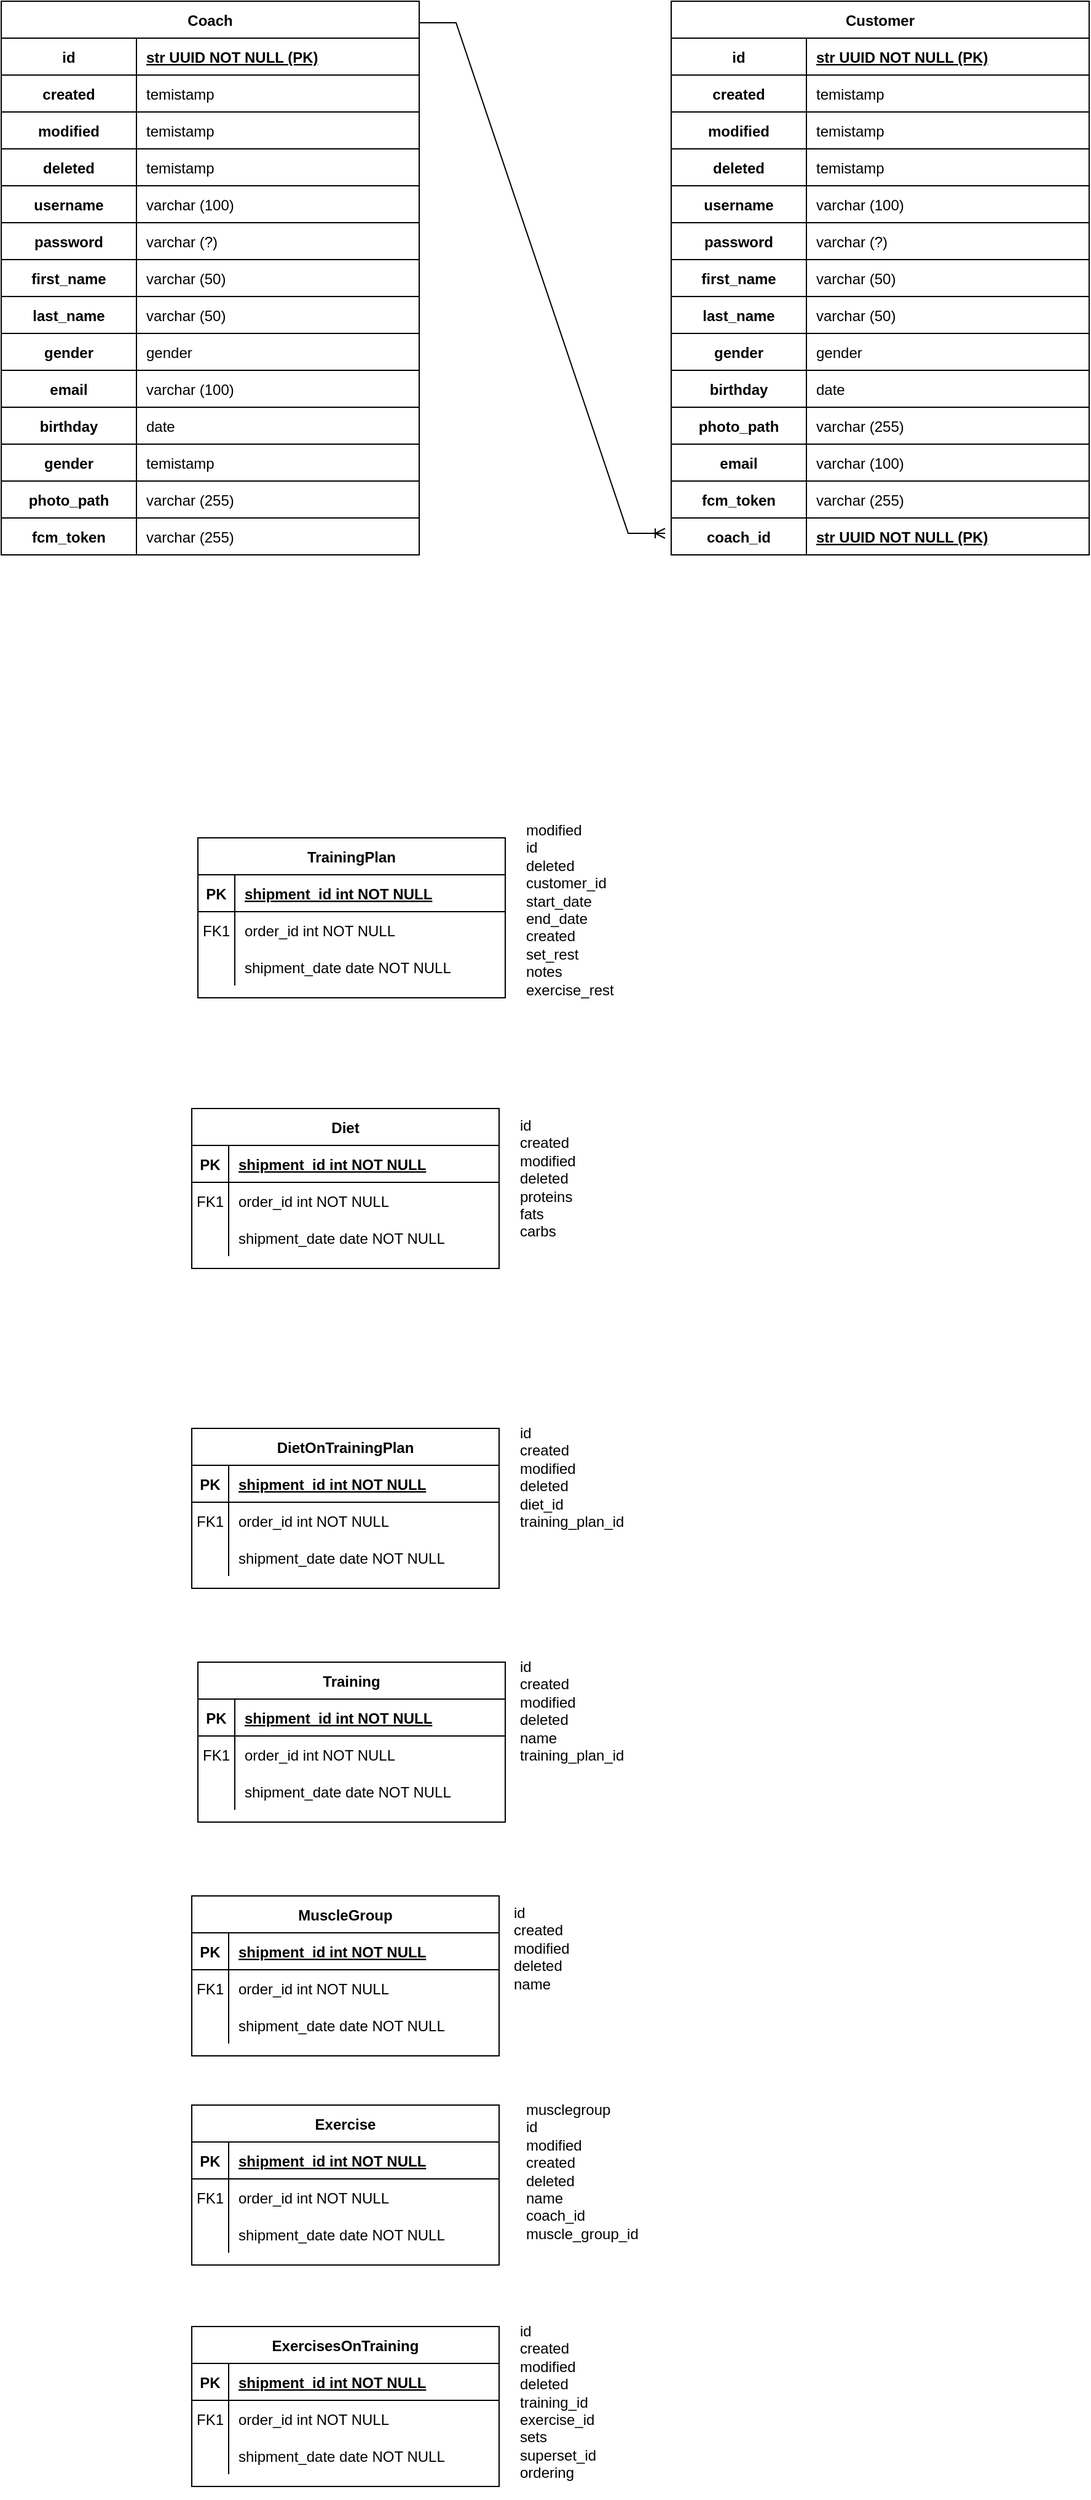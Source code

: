 <mxfile version="22.1.11" type="github">
  <diagram id="R2lEEEUBdFMjLlhIrx00" name="Page-1">
    <mxGraphModel dx="1294" dy="757" grid="1" gridSize="10" guides="1" tooltips="1" connect="1" arrows="1" fold="1" page="1" pageScale="1" pageWidth="850" pageHeight="1100" math="0" shadow="0" extFonts="Permanent Marker^https://fonts.googleapis.com/css?family=Permanent+Marker">
      <root>
        <mxCell id="0" />
        <mxCell id="1" parent="0" />
        <mxCell id="x-yC7-S5sq0ldX0p3fpj-28" value="Coach" style="shape=table;startSize=30;container=1;collapsible=1;childLayout=tableLayout;fixedRows=1;rowLines=0;fontStyle=1;align=center;resizeLast=1;" vertex="1" parent="1">
          <mxGeometry x="75" y="480" width="340" height="450" as="geometry">
            <mxRectangle x="75" y="480" width="80" height="30" as="alternateBounds" />
          </mxGeometry>
        </mxCell>
        <mxCell id="x-yC7-S5sq0ldX0p3fpj-129" value="" style="shape=partialRectangle;collapsible=0;dropTarget=0;pointerEvents=0;fillColor=none;points=[[0,0.5],[1,0.5]];portConstraint=eastwest;top=0;left=0;right=0;bottom=1;" vertex="1" parent="x-yC7-S5sq0ldX0p3fpj-28">
          <mxGeometry y="30" width="340" height="30" as="geometry" />
        </mxCell>
        <mxCell id="x-yC7-S5sq0ldX0p3fpj-130" value="id" style="shape=partialRectangle;overflow=hidden;connectable=0;fillColor=none;top=0;left=0;bottom=0;right=0;fontStyle=1;" vertex="1" parent="x-yC7-S5sq0ldX0p3fpj-129">
          <mxGeometry width="110" height="30" as="geometry">
            <mxRectangle width="110" height="30" as="alternateBounds" />
          </mxGeometry>
        </mxCell>
        <mxCell id="x-yC7-S5sq0ldX0p3fpj-131" value="str UUID NOT NULL (PK)" style="shape=partialRectangle;overflow=hidden;connectable=0;fillColor=none;top=0;left=0;bottom=0;right=0;align=left;spacingLeft=6;fontStyle=5;" vertex="1" parent="x-yC7-S5sq0ldX0p3fpj-129">
          <mxGeometry x="110" width="230" height="30" as="geometry">
            <mxRectangle width="230" height="30" as="alternateBounds" />
          </mxGeometry>
        </mxCell>
        <mxCell id="x-yC7-S5sq0ldX0p3fpj-132" value="" style="shape=partialRectangle;collapsible=0;dropTarget=0;pointerEvents=0;fillColor=none;points=[[0,0.5],[1,0.5]];portConstraint=eastwest;top=0;left=0;right=0;bottom=1;" vertex="1" parent="x-yC7-S5sq0ldX0p3fpj-28">
          <mxGeometry y="60" width="340" height="30" as="geometry" />
        </mxCell>
        <mxCell id="x-yC7-S5sq0ldX0p3fpj-133" value="created" style="shape=partialRectangle;overflow=hidden;connectable=0;fillColor=none;top=0;left=0;bottom=0;right=0;fontStyle=1;" vertex="1" parent="x-yC7-S5sq0ldX0p3fpj-132">
          <mxGeometry width="110" height="30" as="geometry">
            <mxRectangle width="110" height="30" as="alternateBounds" />
          </mxGeometry>
        </mxCell>
        <mxCell id="x-yC7-S5sq0ldX0p3fpj-134" value="temistamp" style="shape=partialRectangle;overflow=hidden;connectable=0;fillColor=none;top=0;left=0;bottom=0;right=0;align=left;spacingLeft=6;fontStyle=0;" vertex="1" parent="x-yC7-S5sq0ldX0p3fpj-132">
          <mxGeometry x="110" width="230" height="30" as="geometry">
            <mxRectangle width="230" height="30" as="alternateBounds" />
          </mxGeometry>
        </mxCell>
        <mxCell id="x-yC7-S5sq0ldX0p3fpj-135" value="" style="shape=partialRectangle;collapsible=0;dropTarget=0;pointerEvents=0;fillColor=none;points=[[0,0.5],[1,0.5]];portConstraint=eastwest;top=0;left=0;right=0;bottom=1;" vertex="1" parent="x-yC7-S5sq0ldX0p3fpj-28">
          <mxGeometry y="90" width="340" height="30" as="geometry" />
        </mxCell>
        <mxCell id="x-yC7-S5sq0ldX0p3fpj-136" value="modified" style="shape=partialRectangle;overflow=hidden;connectable=0;fillColor=none;top=0;left=0;bottom=0;right=0;fontStyle=1;" vertex="1" parent="x-yC7-S5sq0ldX0p3fpj-135">
          <mxGeometry width="110" height="30" as="geometry">
            <mxRectangle width="110" height="30" as="alternateBounds" />
          </mxGeometry>
        </mxCell>
        <mxCell id="x-yC7-S5sq0ldX0p3fpj-137" value="temistamp" style="shape=partialRectangle;overflow=hidden;connectable=0;fillColor=none;top=0;left=0;bottom=0;right=0;align=left;spacingLeft=6;fontStyle=0;" vertex="1" parent="x-yC7-S5sq0ldX0p3fpj-135">
          <mxGeometry x="110" width="230" height="30" as="geometry">
            <mxRectangle width="230" height="30" as="alternateBounds" />
          </mxGeometry>
        </mxCell>
        <mxCell id="x-yC7-S5sq0ldX0p3fpj-138" value="" style="shape=partialRectangle;collapsible=0;dropTarget=0;pointerEvents=0;fillColor=none;points=[[0,0.5],[1,0.5]];portConstraint=eastwest;top=0;left=0;right=0;bottom=1;" vertex="1" parent="x-yC7-S5sq0ldX0p3fpj-28">
          <mxGeometry y="120" width="340" height="30" as="geometry" />
        </mxCell>
        <mxCell id="x-yC7-S5sq0ldX0p3fpj-139" value="deleted" style="shape=partialRectangle;overflow=hidden;connectable=0;fillColor=none;top=0;left=0;bottom=0;right=0;fontStyle=1;" vertex="1" parent="x-yC7-S5sq0ldX0p3fpj-138">
          <mxGeometry width="110" height="30" as="geometry">
            <mxRectangle width="110" height="30" as="alternateBounds" />
          </mxGeometry>
        </mxCell>
        <mxCell id="x-yC7-S5sq0ldX0p3fpj-140" value="temistamp" style="shape=partialRectangle;overflow=hidden;connectable=0;fillColor=none;top=0;left=0;bottom=0;right=0;align=left;spacingLeft=6;fontStyle=0;" vertex="1" parent="x-yC7-S5sq0ldX0p3fpj-138">
          <mxGeometry x="110" width="230" height="30" as="geometry">
            <mxRectangle width="230" height="30" as="alternateBounds" />
          </mxGeometry>
        </mxCell>
        <mxCell id="x-yC7-S5sq0ldX0p3fpj-163" value="" style="shape=partialRectangle;collapsible=0;dropTarget=0;pointerEvents=0;fillColor=none;points=[[0,0.5],[1,0.5]];portConstraint=eastwest;top=0;left=0;right=0;bottom=1;" vertex="1" parent="x-yC7-S5sq0ldX0p3fpj-28">
          <mxGeometry y="150" width="340" height="30" as="geometry" />
        </mxCell>
        <mxCell id="x-yC7-S5sq0ldX0p3fpj-164" value="username" style="shape=partialRectangle;overflow=hidden;connectable=0;fillColor=none;top=0;left=0;bottom=0;right=0;fontStyle=1;" vertex="1" parent="x-yC7-S5sq0ldX0p3fpj-163">
          <mxGeometry width="110" height="30" as="geometry">
            <mxRectangle width="110" height="30" as="alternateBounds" />
          </mxGeometry>
        </mxCell>
        <mxCell id="x-yC7-S5sq0ldX0p3fpj-165" value="varchar (100)" style="shape=partialRectangle;overflow=hidden;connectable=0;fillColor=none;top=0;left=0;bottom=0;right=0;align=left;spacingLeft=6;fontStyle=0;" vertex="1" parent="x-yC7-S5sq0ldX0p3fpj-163">
          <mxGeometry x="110" width="230" height="30" as="geometry">
            <mxRectangle width="230" height="30" as="alternateBounds" />
          </mxGeometry>
        </mxCell>
        <mxCell id="x-yC7-S5sq0ldX0p3fpj-166" value="" style="shape=partialRectangle;collapsible=0;dropTarget=0;pointerEvents=0;fillColor=none;points=[[0,0.5],[1,0.5]];portConstraint=eastwest;top=0;left=0;right=0;bottom=1;" vertex="1" parent="x-yC7-S5sq0ldX0p3fpj-28">
          <mxGeometry y="180" width="340" height="30" as="geometry" />
        </mxCell>
        <mxCell id="x-yC7-S5sq0ldX0p3fpj-167" value="password" style="shape=partialRectangle;overflow=hidden;connectable=0;fillColor=none;top=0;left=0;bottom=0;right=0;fontStyle=1;" vertex="1" parent="x-yC7-S5sq0ldX0p3fpj-166">
          <mxGeometry width="110" height="30" as="geometry">
            <mxRectangle width="110" height="30" as="alternateBounds" />
          </mxGeometry>
        </mxCell>
        <mxCell id="x-yC7-S5sq0ldX0p3fpj-168" value="varchar (?)" style="shape=partialRectangle;overflow=hidden;connectable=0;fillColor=none;top=0;left=0;bottom=0;right=0;align=left;spacingLeft=6;fontStyle=0;" vertex="1" parent="x-yC7-S5sq0ldX0p3fpj-166">
          <mxGeometry x="110" width="230" height="30" as="geometry">
            <mxRectangle width="230" height="30" as="alternateBounds" />
          </mxGeometry>
        </mxCell>
        <mxCell id="x-yC7-S5sq0ldX0p3fpj-169" value="" style="shape=partialRectangle;collapsible=0;dropTarget=0;pointerEvents=0;fillColor=none;points=[[0,0.5],[1,0.5]];portConstraint=eastwest;top=0;left=0;right=0;bottom=1;" vertex="1" parent="x-yC7-S5sq0ldX0p3fpj-28">
          <mxGeometry y="210" width="340" height="30" as="geometry" />
        </mxCell>
        <mxCell id="x-yC7-S5sq0ldX0p3fpj-170" value="first_name" style="shape=partialRectangle;overflow=hidden;connectable=0;fillColor=none;top=0;left=0;bottom=0;right=0;fontStyle=1;" vertex="1" parent="x-yC7-S5sq0ldX0p3fpj-169">
          <mxGeometry width="110" height="30" as="geometry">
            <mxRectangle width="110" height="30" as="alternateBounds" />
          </mxGeometry>
        </mxCell>
        <mxCell id="x-yC7-S5sq0ldX0p3fpj-171" value="varchar (50)" style="shape=partialRectangle;overflow=hidden;connectable=0;fillColor=none;top=0;left=0;bottom=0;right=0;align=left;spacingLeft=6;fontStyle=0;" vertex="1" parent="x-yC7-S5sq0ldX0p3fpj-169">
          <mxGeometry x="110" width="230" height="30" as="geometry">
            <mxRectangle width="230" height="30" as="alternateBounds" />
          </mxGeometry>
        </mxCell>
        <mxCell id="x-yC7-S5sq0ldX0p3fpj-172" value="" style="shape=partialRectangle;collapsible=0;dropTarget=0;pointerEvents=0;fillColor=none;points=[[0,0.5],[1,0.5]];portConstraint=eastwest;top=0;left=0;right=0;bottom=1;" vertex="1" parent="x-yC7-S5sq0ldX0p3fpj-28">
          <mxGeometry y="240" width="340" height="30" as="geometry" />
        </mxCell>
        <mxCell id="x-yC7-S5sq0ldX0p3fpj-173" value="last_name" style="shape=partialRectangle;overflow=hidden;connectable=0;fillColor=none;top=0;left=0;bottom=0;right=0;fontStyle=1;" vertex="1" parent="x-yC7-S5sq0ldX0p3fpj-172">
          <mxGeometry width="110" height="30" as="geometry">
            <mxRectangle width="110" height="30" as="alternateBounds" />
          </mxGeometry>
        </mxCell>
        <mxCell id="x-yC7-S5sq0ldX0p3fpj-174" value="varchar (50)" style="shape=partialRectangle;overflow=hidden;connectable=0;fillColor=none;top=0;left=0;bottom=0;right=0;align=left;spacingLeft=6;fontStyle=0;" vertex="1" parent="x-yC7-S5sq0ldX0p3fpj-172">
          <mxGeometry x="110" width="230" height="30" as="geometry">
            <mxRectangle width="230" height="30" as="alternateBounds" />
          </mxGeometry>
        </mxCell>
        <mxCell id="x-yC7-S5sq0ldX0p3fpj-175" value="" style="shape=partialRectangle;collapsible=0;dropTarget=0;pointerEvents=0;fillColor=none;points=[[0,0.5],[1,0.5]];portConstraint=eastwest;top=0;left=0;right=0;bottom=1;" vertex="1" parent="x-yC7-S5sq0ldX0p3fpj-28">
          <mxGeometry y="270" width="340" height="30" as="geometry" />
        </mxCell>
        <mxCell id="x-yC7-S5sq0ldX0p3fpj-176" value="gender" style="shape=partialRectangle;overflow=hidden;connectable=0;fillColor=none;top=0;left=0;bottom=0;right=0;fontStyle=1;" vertex="1" parent="x-yC7-S5sq0ldX0p3fpj-175">
          <mxGeometry width="110" height="30" as="geometry">
            <mxRectangle width="110" height="30" as="alternateBounds" />
          </mxGeometry>
        </mxCell>
        <mxCell id="x-yC7-S5sq0ldX0p3fpj-177" value="gender" style="shape=partialRectangle;overflow=hidden;connectable=0;fillColor=none;top=0;left=0;bottom=0;right=0;align=left;spacingLeft=6;fontStyle=0;" vertex="1" parent="x-yC7-S5sq0ldX0p3fpj-175">
          <mxGeometry x="110" width="230" height="30" as="geometry">
            <mxRectangle width="230" height="30" as="alternateBounds" />
          </mxGeometry>
        </mxCell>
        <mxCell id="x-yC7-S5sq0ldX0p3fpj-178" value="" style="shape=partialRectangle;collapsible=0;dropTarget=0;pointerEvents=0;fillColor=none;points=[[0,0.5],[1,0.5]];portConstraint=eastwest;top=0;left=0;right=0;bottom=1;" vertex="1" parent="x-yC7-S5sq0ldX0p3fpj-28">
          <mxGeometry y="300" width="340" height="30" as="geometry" />
        </mxCell>
        <mxCell id="x-yC7-S5sq0ldX0p3fpj-179" value="email" style="shape=partialRectangle;overflow=hidden;connectable=0;fillColor=none;top=0;left=0;bottom=0;right=0;fontStyle=1;" vertex="1" parent="x-yC7-S5sq0ldX0p3fpj-178">
          <mxGeometry width="110" height="30" as="geometry">
            <mxRectangle width="110" height="30" as="alternateBounds" />
          </mxGeometry>
        </mxCell>
        <mxCell id="x-yC7-S5sq0ldX0p3fpj-180" value="varchar (100)" style="shape=partialRectangle;overflow=hidden;connectable=0;fillColor=none;top=0;left=0;bottom=0;right=0;align=left;spacingLeft=6;fontStyle=0;" vertex="1" parent="x-yC7-S5sq0ldX0p3fpj-178">
          <mxGeometry x="110" width="230" height="30" as="geometry">
            <mxRectangle width="230" height="30" as="alternateBounds" />
          </mxGeometry>
        </mxCell>
        <mxCell id="x-yC7-S5sq0ldX0p3fpj-181" value="" style="shape=partialRectangle;collapsible=0;dropTarget=0;pointerEvents=0;fillColor=none;points=[[0,0.5],[1,0.5]];portConstraint=eastwest;top=0;left=0;right=0;bottom=1;" vertex="1" parent="x-yC7-S5sq0ldX0p3fpj-28">
          <mxGeometry y="330" width="340" height="30" as="geometry" />
        </mxCell>
        <mxCell id="x-yC7-S5sq0ldX0p3fpj-182" value="birthday" style="shape=partialRectangle;overflow=hidden;connectable=0;fillColor=none;top=0;left=0;bottom=0;right=0;fontStyle=1;" vertex="1" parent="x-yC7-S5sq0ldX0p3fpj-181">
          <mxGeometry width="110" height="30" as="geometry">
            <mxRectangle width="110" height="30" as="alternateBounds" />
          </mxGeometry>
        </mxCell>
        <mxCell id="x-yC7-S5sq0ldX0p3fpj-183" value="date" style="shape=partialRectangle;overflow=hidden;connectable=0;fillColor=none;top=0;left=0;bottom=0;right=0;align=left;spacingLeft=6;fontStyle=0;" vertex="1" parent="x-yC7-S5sq0ldX0p3fpj-181">
          <mxGeometry x="110" width="230" height="30" as="geometry">
            <mxRectangle width="230" height="30" as="alternateBounds" />
          </mxGeometry>
        </mxCell>
        <mxCell id="x-yC7-S5sq0ldX0p3fpj-184" value="" style="shape=partialRectangle;collapsible=0;dropTarget=0;pointerEvents=0;fillColor=none;points=[[0,0.5],[1,0.5]];portConstraint=eastwest;top=0;left=0;right=0;bottom=1;" vertex="1" parent="x-yC7-S5sq0ldX0p3fpj-28">
          <mxGeometry y="360" width="340" height="30" as="geometry" />
        </mxCell>
        <mxCell id="x-yC7-S5sq0ldX0p3fpj-185" value="gender" style="shape=partialRectangle;overflow=hidden;connectable=0;fillColor=none;top=0;left=0;bottom=0;right=0;fontStyle=1;" vertex="1" parent="x-yC7-S5sq0ldX0p3fpj-184">
          <mxGeometry width="110" height="30" as="geometry">
            <mxRectangle width="110" height="30" as="alternateBounds" />
          </mxGeometry>
        </mxCell>
        <mxCell id="x-yC7-S5sq0ldX0p3fpj-186" value="temistamp" style="shape=partialRectangle;overflow=hidden;connectable=0;fillColor=none;top=0;left=0;bottom=0;right=0;align=left;spacingLeft=6;fontStyle=0;" vertex="1" parent="x-yC7-S5sq0ldX0p3fpj-184">
          <mxGeometry x="110" width="230" height="30" as="geometry">
            <mxRectangle width="230" height="30" as="alternateBounds" />
          </mxGeometry>
        </mxCell>
        <mxCell id="x-yC7-S5sq0ldX0p3fpj-187" value="" style="shape=partialRectangle;collapsible=0;dropTarget=0;pointerEvents=0;fillColor=none;points=[[0,0.5],[1,0.5]];portConstraint=eastwest;top=0;left=0;right=0;bottom=1;" vertex="1" parent="x-yC7-S5sq0ldX0p3fpj-28">
          <mxGeometry y="390" width="340" height="30" as="geometry" />
        </mxCell>
        <mxCell id="x-yC7-S5sq0ldX0p3fpj-188" value="photo_path" style="shape=partialRectangle;overflow=hidden;connectable=0;fillColor=none;top=0;left=0;bottom=0;right=0;fontStyle=1;" vertex="1" parent="x-yC7-S5sq0ldX0p3fpj-187">
          <mxGeometry width="110" height="30" as="geometry">
            <mxRectangle width="110" height="30" as="alternateBounds" />
          </mxGeometry>
        </mxCell>
        <mxCell id="x-yC7-S5sq0ldX0p3fpj-189" value="varchar (255)" style="shape=partialRectangle;overflow=hidden;connectable=0;fillColor=none;top=0;left=0;bottom=0;right=0;align=left;spacingLeft=6;fontStyle=0;" vertex="1" parent="x-yC7-S5sq0ldX0p3fpj-187">
          <mxGeometry x="110" width="230" height="30" as="geometry">
            <mxRectangle width="230" height="30" as="alternateBounds" />
          </mxGeometry>
        </mxCell>
        <mxCell id="x-yC7-S5sq0ldX0p3fpj-29" value="" style="shape=partialRectangle;collapsible=0;dropTarget=0;pointerEvents=0;fillColor=none;points=[[0,0.5],[1,0.5]];portConstraint=eastwest;top=0;left=0;right=0;bottom=1;" vertex="1" parent="x-yC7-S5sq0ldX0p3fpj-28">
          <mxGeometry y="420" width="340" height="30" as="geometry" />
        </mxCell>
        <mxCell id="x-yC7-S5sq0ldX0p3fpj-30" value="fcm_token" style="shape=partialRectangle;overflow=hidden;connectable=0;fillColor=none;top=0;left=0;bottom=0;right=0;fontStyle=1;" vertex="1" parent="x-yC7-S5sq0ldX0p3fpj-29">
          <mxGeometry width="110" height="30" as="geometry">
            <mxRectangle width="110" height="30" as="alternateBounds" />
          </mxGeometry>
        </mxCell>
        <mxCell id="x-yC7-S5sq0ldX0p3fpj-31" value="varchar (255)" style="shape=partialRectangle;overflow=hidden;connectable=0;fillColor=none;top=0;left=0;bottom=0;right=0;align=left;spacingLeft=6;fontStyle=0;" vertex="1" parent="x-yC7-S5sq0ldX0p3fpj-29">
          <mxGeometry x="110" width="230" height="30" as="geometry">
            <mxRectangle width="230" height="30" as="alternateBounds" />
          </mxGeometry>
        </mxCell>
        <mxCell id="x-yC7-S5sq0ldX0p3fpj-38" value="Diet" style="shape=table;startSize=30;container=1;collapsible=1;childLayout=tableLayout;fixedRows=1;rowLines=0;fontStyle=1;align=center;resizeLast=1;" vertex="1" parent="1">
          <mxGeometry x="230" y="1380" width="250" height="130" as="geometry" />
        </mxCell>
        <mxCell id="x-yC7-S5sq0ldX0p3fpj-39" value="" style="shape=partialRectangle;collapsible=0;dropTarget=0;pointerEvents=0;fillColor=none;points=[[0,0.5],[1,0.5]];portConstraint=eastwest;top=0;left=0;right=0;bottom=1;" vertex="1" parent="x-yC7-S5sq0ldX0p3fpj-38">
          <mxGeometry y="30" width="250" height="30" as="geometry" />
        </mxCell>
        <mxCell id="x-yC7-S5sq0ldX0p3fpj-40" value="PK" style="shape=partialRectangle;overflow=hidden;connectable=0;fillColor=none;top=0;left=0;bottom=0;right=0;fontStyle=1;" vertex="1" parent="x-yC7-S5sq0ldX0p3fpj-39">
          <mxGeometry width="30" height="30" as="geometry">
            <mxRectangle width="30" height="30" as="alternateBounds" />
          </mxGeometry>
        </mxCell>
        <mxCell id="x-yC7-S5sq0ldX0p3fpj-41" value="shipment_id int NOT NULL " style="shape=partialRectangle;overflow=hidden;connectable=0;fillColor=none;top=0;left=0;bottom=0;right=0;align=left;spacingLeft=6;fontStyle=5;" vertex="1" parent="x-yC7-S5sq0ldX0p3fpj-39">
          <mxGeometry x="30" width="220" height="30" as="geometry">
            <mxRectangle width="220" height="30" as="alternateBounds" />
          </mxGeometry>
        </mxCell>
        <mxCell id="x-yC7-S5sq0ldX0p3fpj-42" value="" style="shape=partialRectangle;collapsible=0;dropTarget=0;pointerEvents=0;fillColor=none;points=[[0,0.5],[1,0.5]];portConstraint=eastwest;top=0;left=0;right=0;bottom=0;" vertex="1" parent="x-yC7-S5sq0ldX0p3fpj-38">
          <mxGeometry y="60" width="250" height="30" as="geometry" />
        </mxCell>
        <mxCell id="x-yC7-S5sq0ldX0p3fpj-43" value="FK1" style="shape=partialRectangle;overflow=hidden;connectable=0;fillColor=none;top=0;left=0;bottom=0;right=0;" vertex="1" parent="x-yC7-S5sq0ldX0p3fpj-42">
          <mxGeometry width="30" height="30" as="geometry">
            <mxRectangle width="30" height="30" as="alternateBounds" />
          </mxGeometry>
        </mxCell>
        <mxCell id="x-yC7-S5sq0ldX0p3fpj-44" value="order_id int NOT NULL" style="shape=partialRectangle;overflow=hidden;connectable=0;fillColor=none;top=0;left=0;bottom=0;right=0;align=left;spacingLeft=6;" vertex="1" parent="x-yC7-S5sq0ldX0p3fpj-42">
          <mxGeometry x="30" width="220" height="30" as="geometry">
            <mxRectangle width="220" height="30" as="alternateBounds" />
          </mxGeometry>
        </mxCell>
        <mxCell id="x-yC7-S5sq0ldX0p3fpj-45" value="" style="shape=partialRectangle;collapsible=0;dropTarget=0;pointerEvents=0;fillColor=none;points=[[0,0.5],[1,0.5]];portConstraint=eastwest;top=0;left=0;right=0;bottom=0;" vertex="1" parent="x-yC7-S5sq0ldX0p3fpj-38">
          <mxGeometry y="90" width="250" height="30" as="geometry" />
        </mxCell>
        <mxCell id="x-yC7-S5sq0ldX0p3fpj-46" value="" style="shape=partialRectangle;overflow=hidden;connectable=0;fillColor=none;top=0;left=0;bottom=0;right=0;" vertex="1" parent="x-yC7-S5sq0ldX0p3fpj-45">
          <mxGeometry width="30" height="30" as="geometry">
            <mxRectangle width="30" height="30" as="alternateBounds" />
          </mxGeometry>
        </mxCell>
        <mxCell id="x-yC7-S5sq0ldX0p3fpj-47" value="shipment_date date NOT NULL" style="shape=partialRectangle;overflow=hidden;connectable=0;fillColor=none;top=0;left=0;bottom=0;right=0;align=left;spacingLeft=6;" vertex="1" parent="x-yC7-S5sq0ldX0p3fpj-45">
          <mxGeometry x="30" width="220" height="30" as="geometry">
            <mxRectangle width="220" height="30" as="alternateBounds" />
          </mxGeometry>
        </mxCell>
        <mxCell id="x-yC7-S5sq0ldX0p3fpj-48" value="TrainingPlan" style="shape=table;startSize=30;container=1;collapsible=1;childLayout=tableLayout;fixedRows=1;rowLines=0;fontStyle=1;align=center;resizeLast=1;" vertex="1" parent="1">
          <mxGeometry x="235" y="1160" width="250" height="130" as="geometry" />
        </mxCell>
        <mxCell id="x-yC7-S5sq0ldX0p3fpj-49" value="" style="shape=partialRectangle;collapsible=0;dropTarget=0;pointerEvents=0;fillColor=none;points=[[0,0.5],[1,0.5]];portConstraint=eastwest;top=0;left=0;right=0;bottom=1;" vertex="1" parent="x-yC7-S5sq0ldX0p3fpj-48">
          <mxGeometry y="30" width="250" height="30" as="geometry" />
        </mxCell>
        <mxCell id="x-yC7-S5sq0ldX0p3fpj-50" value="PK" style="shape=partialRectangle;overflow=hidden;connectable=0;fillColor=none;top=0;left=0;bottom=0;right=0;fontStyle=1;" vertex="1" parent="x-yC7-S5sq0ldX0p3fpj-49">
          <mxGeometry width="30" height="30" as="geometry">
            <mxRectangle width="30" height="30" as="alternateBounds" />
          </mxGeometry>
        </mxCell>
        <mxCell id="x-yC7-S5sq0ldX0p3fpj-51" value="shipment_id int NOT NULL " style="shape=partialRectangle;overflow=hidden;connectable=0;fillColor=none;top=0;left=0;bottom=0;right=0;align=left;spacingLeft=6;fontStyle=5;" vertex="1" parent="x-yC7-S5sq0ldX0p3fpj-49">
          <mxGeometry x="30" width="220" height="30" as="geometry">
            <mxRectangle width="220" height="30" as="alternateBounds" />
          </mxGeometry>
        </mxCell>
        <mxCell id="x-yC7-S5sq0ldX0p3fpj-52" value="" style="shape=partialRectangle;collapsible=0;dropTarget=0;pointerEvents=0;fillColor=none;points=[[0,0.5],[1,0.5]];portConstraint=eastwest;top=0;left=0;right=0;bottom=0;" vertex="1" parent="x-yC7-S5sq0ldX0p3fpj-48">
          <mxGeometry y="60" width="250" height="30" as="geometry" />
        </mxCell>
        <mxCell id="x-yC7-S5sq0ldX0p3fpj-53" value="FK1" style="shape=partialRectangle;overflow=hidden;connectable=0;fillColor=none;top=0;left=0;bottom=0;right=0;" vertex="1" parent="x-yC7-S5sq0ldX0p3fpj-52">
          <mxGeometry width="30" height="30" as="geometry">
            <mxRectangle width="30" height="30" as="alternateBounds" />
          </mxGeometry>
        </mxCell>
        <mxCell id="x-yC7-S5sq0ldX0p3fpj-54" value="order_id int NOT NULL" style="shape=partialRectangle;overflow=hidden;connectable=0;fillColor=none;top=0;left=0;bottom=0;right=0;align=left;spacingLeft=6;" vertex="1" parent="x-yC7-S5sq0ldX0p3fpj-52">
          <mxGeometry x="30" width="220" height="30" as="geometry">
            <mxRectangle width="220" height="30" as="alternateBounds" />
          </mxGeometry>
        </mxCell>
        <mxCell id="x-yC7-S5sq0ldX0p3fpj-55" value="" style="shape=partialRectangle;collapsible=0;dropTarget=0;pointerEvents=0;fillColor=none;points=[[0,0.5],[1,0.5]];portConstraint=eastwest;top=0;left=0;right=0;bottom=0;" vertex="1" parent="x-yC7-S5sq0ldX0p3fpj-48">
          <mxGeometry y="90" width="250" height="30" as="geometry" />
        </mxCell>
        <mxCell id="x-yC7-S5sq0ldX0p3fpj-56" value="" style="shape=partialRectangle;overflow=hidden;connectable=0;fillColor=none;top=0;left=0;bottom=0;right=0;" vertex="1" parent="x-yC7-S5sq0ldX0p3fpj-55">
          <mxGeometry width="30" height="30" as="geometry">
            <mxRectangle width="30" height="30" as="alternateBounds" />
          </mxGeometry>
        </mxCell>
        <mxCell id="x-yC7-S5sq0ldX0p3fpj-57" value="shipment_date date NOT NULL" style="shape=partialRectangle;overflow=hidden;connectable=0;fillColor=none;top=0;left=0;bottom=0;right=0;align=left;spacingLeft=6;" vertex="1" parent="x-yC7-S5sq0ldX0p3fpj-55">
          <mxGeometry x="30" width="220" height="30" as="geometry">
            <mxRectangle width="220" height="30" as="alternateBounds" />
          </mxGeometry>
        </mxCell>
        <mxCell id="x-yC7-S5sq0ldX0p3fpj-70" value="id&#xa;created&#xa;modified&#xa;deleted&#xa;proteins&#xa;fats&#xa;carbs" style="text;whiteSpace=wrap;" vertex="1" parent="1">
          <mxGeometry x="495" y="1380" width="80" height="120" as="geometry" />
        </mxCell>
        <mxCell id="x-yC7-S5sq0ldX0p3fpj-71" value="modified&#xa;id&#xa;deleted&#xa;customer_id&#xa;start_date&#xa;end_date&#xa;created&#xa;set_rest&#xa;notes&#xa;exercise_rest" style="text;whiteSpace=wrap;" vertex="1" parent="1">
          <mxGeometry x="500" y="1140" width="100" height="170" as="geometry" />
        </mxCell>
        <mxCell id="x-yC7-S5sq0ldX0p3fpj-72" value="DietOnTrainingPlan" style="shape=table;startSize=30;container=1;collapsible=1;childLayout=tableLayout;fixedRows=1;rowLines=0;fontStyle=1;align=center;resizeLast=1;" vertex="1" parent="1">
          <mxGeometry x="230" y="1640" width="250" height="130" as="geometry" />
        </mxCell>
        <mxCell id="x-yC7-S5sq0ldX0p3fpj-73" value="" style="shape=partialRectangle;collapsible=0;dropTarget=0;pointerEvents=0;fillColor=none;points=[[0,0.5],[1,0.5]];portConstraint=eastwest;top=0;left=0;right=0;bottom=1;" vertex="1" parent="x-yC7-S5sq0ldX0p3fpj-72">
          <mxGeometry y="30" width="250" height="30" as="geometry" />
        </mxCell>
        <mxCell id="x-yC7-S5sq0ldX0p3fpj-74" value="PK" style="shape=partialRectangle;overflow=hidden;connectable=0;fillColor=none;top=0;left=0;bottom=0;right=0;fontStyle=1;" vertex="1" parent="x-yC7-S5sq0ldX0p3fpj-73">
          <mxGeometry width="30" height="30" as="geometry">
            <mxRectangle width="30" height="30" as="alternateBounds" />
          </mxGeometry>
        </mxCell>
        <mxCell id="x-yC7-S5sq0ldX0p3fpj-75" value="shipment_id int NOT NULL " style="shape=partialRectangle;overflow=hidden;connectable=0;fillColor=none;top=0;left=0;bottom=0;right=0;align=left;spacingLeft=6;fontStyle=5;" vertex="1" parent="x-yC7-S5sq0ldX0p3fpj-73">
          <mxGeometry x="30" width="220" height="30" as="geometry">
            <mxRectangle width="220" height="30" as="alternateBounds" />
          </mxGeometry>
        </mxCell>
        <mxCell id="x-yC7-S5sq0ldX0p3fpj-76" value="" style="shape=partialRectangle;collapsible=0;dropTarget=0;pointerEvents=0;fillColor=none;points=[[0,0.5],[1,0.5]];portConstraint=eastwest;top=0;left=0;right=0;bottom=0;" vertex="1" parent="x-yC7-S5sq0ldX0p3fpj-72">
          <mxGeometry y="60" width="250" height="30" as="geometry" />
        </mxCell>
        <mxCell id="x-yC7-S5sq0ldX0p3fpj-77" value="FK1" style="shape=partialRectangle;overflow=hidden;connectable=0;fillColor=none;top=0;left=0;bottom=0;right=0;" vertex="1" parent="x-yC7-S5sq0ldX0p3fpj-76">
          <mxGeometry width="30" height="30" as="geometry">
            <mxRectangle width="30" height="30" as="alternateBounds" />
          </mxGeometry>
        </mxCell>
        <mxCell id="x-yC7-S5sq0ldX0p3fpj-78" value="order_id int NOT NULL" style="shape=partialRectangle;overflow=hidden;connectable=0;fillColor=none;top=0;left=0;bottom=0;right=0;align=left;spacingLeft=6;" vertex="1" parent="x-yC7-S5sq0ldX0p3fpj-76">
          <mxGeometry x="30" width="220" height="30" as="geometry">
            <mxRectangle width="220" height="30" as="alternateBounds" />
          </mxGeometry>
        </mxCell>
        <mxCell id="x-yC7-S5sq0ldX0p3fpj-79" value="" style="shape=partialRectangle;collapsible=0;dropTarget=0;pointerEvents=0;fillColor=none;points=[[0,0.5],[1,0.5]];portConstraint=eastwest;top=0;left=0;right=0;bottom=0;" vertex="1" parent="x-yC7-S5sq0ldX0p3fpj-72">
          <mxGeometry y="90" width="250" height="30" as="geometry" />
        </mxCell>
        <mxCell id="x-yC7-S5sq0ldX0p3fpj-80" value="" style="shape=partialRectangle;overflow=hidden;connectable=0;fillColor=none;top=0;left=0;bottom=0;right=0;" vertex="1" parent="x-yC7-S5sq0ldX0p3fpj-79">
          <mxGeometry width="30" height="30" as="geometry">
            <mxRectangle width="30" height="30" as="alternateBounds" />
          </mxGeometry>
        </mxCell>
        <mxCell id="x-yC7-S5sq0ldX0p3fpj-81" value="shipment_date date NOT NULL" style="shape=partialRectangle;overflow=hidden;connectable=0;fillColor=none;top=0;left=0;bottom=0;right=0;align=left;spacingLeft=6;" vertex="1" parent="x-yC7-S5sq0ldX0p3fpj-79">
          <mxGeometry x="30" width="220" height="30" as="geometry">
            <mxRectangle width="220" height="30" as="alternateBounds" />
          </mxGeometry>
        </mxCell>
        <mxCell id="x-yC7-S5sq0ldX0p3fpj-82" value="id&#xa;created&#xa;modified&#xa;deleted&#xa;diet_id&#xa;training_plan_id" style="text;whiteSpace=wrap;" vertex="1" parent="1">
          <mxGeometry x="495" y="1630" width="120" height="110" as="geometry" />
        </mxCell>
        <mxCell id="x-yC7-S5sq0ldX0p3fpj-84" value="Training" style="shape=table;startSize=30;container=1;collapsible=1;childLayout=tableLayout;fixedRows=1;rowLines=0;fontStyle=1;align=center;resizeLast=1;" vertex="1" parent="1">
          <mxGeometry x="235" y="1830" width="250" height="130" as="geometry" />
        </mxCell>
        <mxCell id="x-yC7-S5sq0ldX0p3fpj-85" value="" style="shape=partialRectangle;collapsible=0;dropTarget=0;pointerEvents=0;fillColor=none;points=[[0,0.5],[1,0.5]];portConstraint=eastwest;top=0;left=0;right=0;bottom=1;" vertex="1" parent="x-yC7-S5sq0ldX0p3fpj-84">
          <mxGeometry y="30" width="250" height="30" as="geometry" />
        </mxCell>
        <mxCell id="x-yC7-S5sq0ldX0p3fpj-86" value="PK" style="shape=partialRectangle;overflow=hidden;connectable=0;fillColor=none;top=0;left=0;bottom=0;right=0;fontStyle=1;" vertex="1" parent="x-yC7-S5sq0ldX0p3fpj-85">
          <mxGeometry width="30" height="30" as="geometry">
            <mxRectangle width="30" height="30" as="alternateBounds" />
          </mxGeometry>
        </mxCell>
        <mxCell id="x-yC7-S5sq0ldX0p3fpj-87" value="shipment_id int NOT NULL " style="shape=partialRectangle;overflow=hidden;connectable=0;fillColor=none;top=0;left=0;bottom=0;right=0;align=left;spacingLeft=6;fontStyle=5;" vertex="1" parent="x-yC7-S5sq0ldX0p3fpj-85">
          <mxGeometry x="30" width="220" height="30" as="geometry">
            <mxRectangle width="220" height="30" as="alternateBounds" />
          </mxGeometry>
        </mxCell>
        <mxCell id="x-yC7-S5sq0ldX0p3fpj-88" value="" style="shape=partialRectangle;collapsible=0;dropTarget=0;pointerEvents=0;fillColor=none;points=[[0,0.5],[1,0.5]];portConstraint=eastwest;top=0;left=0;right=0;bottom=0;" vertex="1" parent="x-yC7-S5sq0ldX0p3fpj-84">
          <mxGeometry y="60" width="250" height="30" as="geometry" />
        </mxCell>
        <mxCell id="x-yC7-S5sq0ldX0p3fpj-89" value="FK1" style="shape=partialRectangle;overflow=hidden;connectable=0;fillColor=none;top=0;left=0;bottom=0;right=0;" vertex="1" parent="x-yC7-S5sq0ldX0p3fpj-88">
          <mxGeometry width="30" height="30" as="geometry">
            <mxRectangle width="30" height="30" as="alternateBounds" />
          </mxGeometry>
        </mxCell>
        <mxCell id="x-yC7-S5sq0ldX0p3fpj-90" value="order_id int NOT NULL" style="shape=partialRectangle;overflow=hidden;connectable=0;fillColor=none;top=0;left=0;bottom=0;right=0;align=left;spacingLeft=6;" vertex="1" parent="x-yC7-S5sq0ldX0p3fpj-88">
          <mxGeometry x="30" width="220" height="30" as="geometry">
            <mxRectangle width="220" height="30" as="alternateBounds" />
          </mxGeometry>
        </mxCell>
        <mxCell id="x-yC7-S5sq0ldX0p3fpj-91" value="" style="shape=partialRectangle;collapsible=0;dropTarget=0;pointerEvents=0;fillColor=none;points=[[0,0.5],[1,0.5]];portConstraint=eastwest;top=0;left=0;right=0;bottom=0;" vertex="1" parent="x-yC7-S5sq0ldX0p3fpj-84">
          <mxGeometry y="90" width="250" height="30" as="geometry" />
        </mxCell>
        <mxCell id="x-yC7-S5sq0ldX0p3fpj-92" value="" style="shape=partialRectangle;overflow=hidden;connectable=0;fillColor=none;top=0;left=0;bottom=0;right=0;" vertex="1" parent="x-yC7-S5sq0ldX0p3fpj-91">
          <mxGeometry width="30" height="30" as="geometry">
            <mxRectangle width="30" height="30" as="alternateBounds" />
          </mxGeometry>
        </mxCell>
        <mxCell id="x-yC7-S5sq0ldX0p3fpj-93" value="shipment_date date NOT NULL" style="shape=partialRectangle;overflow=hidden;connectable=0;fillColor=none;top=0;left=0;bottom=0;right=0;align=left;spacingLeft=6;" vertex="1" parent="x-yC7-S5sq0ldX0p3fpj-91">
          <mxGeometry x="30" width="220" height="30" as="geometry">
            <mxRectangle width="220" height="30" as="alternateBounds" />
          </mxGeometry>
        </mxCell>
        <mxCell id="x-yC7-S5sq0ldX0p3fpj-94" value="id&#xa;created&#xa;modified&#xa;deleted&#xa;name&#xa;training_plan_id" style="text;whiteSpace=wrap;" vertex="1" parent="1">
          <mxGeometry x="495" y="1820" width="120" height="110" as="geometry" />
        </mxCell>
        <mxCell id="x-yC7-S5sq0ldX0p3fpj-96" value="MuscleGroup" style="shape=table;startSize=30;container=1;collapsible=1;childLayout=tableLayout;fixedRows=1;rowLines=0;fontStyle=1;align=center;resizeLast=1;" vertex="1" parent="1">
          <mxGeometry x="230" y="2020" width="250" height="130" as="geometry" />
        </mxCell>
        <mxCell id="x-yC7-S5sq0ldX0p3fpj-97" value="" style="shape=partialRectangle;collapsible=0;dropTarget=0;pointerEvents=0;fillColor=none;points=[[0,0.5],[1,0.5]];portConstraint=eastwest;top=0;left=0;right=0;bottom=1;" vertex="1" parent="x-yC7-S5sq0ldX0p3fpj-96">
          <mxGeometry y="30" width="250" height="30" as="geometry" />
        </mxCell>
        <mxCell id="x-yC7-S5sq0ldX0p3fpj-98" value="PK" style="shape=partialRectangle;overflow=hidden;connectable=0;fillColor=none;top=0;left=0;bottom=0;right=0;fontStyle=1;" vertex="1" parent="x-yC7-S5sq0ldX0p3fpj-97">
          <mxGeometry width="30" height="30" as="geometry">
            <mxRectangle width="30" height="30" as="alternateBounds" />
          </mxGeometry>
        </mxCell>
        <mxCell id="x-yC7-S5sq0ldX0p3fpj-99" value="shipment_id int NOT NULL " style="shape=partialRectangle;overflow=hidden;connectable=0;fillColor=none;top=0;left=0;bottom=0;right=0;align=left;spacingLeft=6;fontStyle=5;" vertex="1" parent="x-yC7-S5sq0ldX0p3fpj-97">
          <mxGeometry x="30" width="220" height="30" as="geometry">
            <mxRectangle width="220" height="30" as="alternateBounds" />
          </mxGeometry>
        </mxCell>
        <mxCell id="x-yC7-S5sq0ldX0p3fpj-100" value="" style="shape=partialRectangle;collapsible=0;dropTarget=0;pointerEvents=0;fillColor=none;points=[[0,0.5],[1,0.5]];portConstraint=eastwest;top=0;left=0;right=0;bottom=0;" vertex="1" parent="x-yC7-S5sq0ldX0p3fpj-96">
          <mxGeometry y="60" width="250" height="30" as="geometry" />
        </mxCell>
        <mxCell id="x-yC7-S5sq0ldX0p3fpj-101" value="FK1" style="shape=partialRectangle;overflow=hidden;connectable=0;fillColor=none;top=0;left=0;bottom=0;right=0;" vertex="1" parent="x-yC7-S5sq0ldX0p3fpj-100">
          <mxGeometry width="30" height="30" as="geometry">
            <mxRectangle width="30" height="30" as="alternateBounds" />
          </mxGeometry>
        </mxCell>
        <mxCell id="x-yC7-S5sq0ldX0p3fpj-102" value="order_id int NOT NULL" style="shape=partialRectangle;overflow=hidden;connectable=0;fillColor=none;top=0;left=0;bottom=0;right=0;align=left;spacingLeft=6;" vertex="1" parent="x-yC7-S5sq0ldX0p3fpj-100">
          <mxGeometry x="30" width="220" height="30" as="geometry">
            <mxRectangle width="220" height="30" as="alternateBounds" />
          </mxGeometry>
        </mxCell>
        <mxCell id="x-yC7-S5sq0ldX0p3fpj-103" value="" style="shape=partialRectangle;collapsible=0;dropTarget=0;pointerEvents=0;fillColor=none;points=[[0,0.5],[1,0.5]];portConstraint=eastwest;top=0;left=0;right=0;bottom=0;" vertex="1" parent="x-yC7-S5sq0ldX0p3fpj-96">
          <mxGeometry y="90" width="250" height="30" as="geometry" />
        </mxCell>
        <mxCell id="x-yC7-S5sq0ldX0p3fpj-104" value="" style="shape=partialRectangle;overflow=hidden;connectable=0;fillColor=none;top=0;left=0;bottom=0;right=0;" vertex="1" parent="x-yC7-S5sq0ldX0p3fpj-103">
          <mxGeometry width="30" height="30" as="geometry">
            <mxRectangle width="30" height="30" as="alternateBounds" />
          </mxGeometry>
        </mxCell>
        <mxCell id="x-yC7-S5sq0ldX0p3fpj-105" value="shipment_date date NOT NULL" style="shape=partialRectangle;overflow=hidden;connectable=0;fillColor=none;top=0;left=0;bottom=0;right=0;align=left;spacingLeft=6;" vertex="1" parent="x-yC7-S5sq0ldX0p3fpj-103">
          <mxGeometry x="30" width="220" height="30" as="geometry">
            <mxRectangle width="220" height="30" as="alternateBounds" />
          </mxGeometry>
        </mxCell>
        <mxCell id="x-yC7-S5sq0ldX0p3fpj-106" value="id&#xa;created&#xa;modified&#xa;deleted&#xa;name" style="text;whiteSpace=wrap;" vertex="1" parent="1">
          <mxGeometry x="490" y="2020" width="80" height="100" as="geometry" />
        </mxCell>
        <mxCell id="x-yC7-S5sq0ldX0p3fpj-107" value="Exercise" style="shape=table;startSize=30;container=1;collapsible=1;childLayout=tableLayout;fixedRows=1;rowLines=0;fontStyle=1;align=center;resizeLast=1;" vertex="1" parent="1">
          <mxGeometry x="230" y="2190" width="250" height="130" as="geometry" />
        </mxCell>
        <mxCell id="x-yC7-S5sq0ldX0p3fpj-108" value="" style="shape=partialRectangle;collapsible=0;dropTarget=0;pointerEvents=0;fillColor=none;points=[[0,0.5],[1,0.5]];portConstraint=eastwest;top=0;left=0;right=0;bottom=1;" vertex="1" parent="x-yC7-S5sq0ldX0p3fpj-107">
          <mxGeometry y="30" width="250" height="30" as="geometry" />
        </mxCell>
        <mxCell id="x-yC7-S5sq0ldX0p3fpj-109" value="PK" style="shape=partialRectangle;overflow=hidden;connectable=0;fillColor=none;top=0;left=0;bottom=0;right=0;fontStyle=1;" vertex="1" parent="x-yC7-S5sq0ldX0p3fpj-108">
          <mxGeometry width="30" height="30" as="geometry">
            <mxRectangle width="30" height="30" as="alternateBounds" />
          </mxGeometry>
        </mxCell>
        <mxCell id="x-yC7-S5sq0ldX0p3fpj-110" value="shipment_id int NOT NULL " style="shape=partialRectangle;overflow=hidden;connectable=0;fillColor=none;top=0;left=0;bottom=0;right=0;align=left;spacingLeft=6;fontStyle=5;" vertex="1" parent="x-yC7-S5sq0ldX0p3fpj-108">
          <mxGeometry x="30" width="220" height="30" as="geometry">
            <mxRectangle width="220" height="30" as="alternateBounds" />
          </mxGeometry>
        </mxCell>
        <mxCell id="x-yC7-S5sq0ldX0p3fpj-111" value="" style="shape=partialRectangle;collapsible=0;dropTarget=0;pointerEvents=0;fillColor=none;points=[[0,0.5],[1,0.5]];portConstraint=eastwest;top=0;left=0;right=0;bottom=0;" vertex="1" parent="x-yC7-S5sq0ldX0p3fpj-107">
          <mxGeometry y="60" width="250" height="30" as="geometry" />
        </mxCell>
        <mxCell id="x-yC7-S5sq0ldX0p3fpj-112" value="FK1" style="shape=partialRectangle;overflow=hidden;connectable=0;fillColor=none;top=0;left=0;bottom=0;right=0;" vertex="1" parent="x-yC7-S5sq0ldX0p3fpj-111">
          <mxGeometry width="30" height="30" as="geometry">
            <mxRectangle width="30" height="30" as="alternateBounds" />
          </mxGeometry>
        </mxCell>
        <mxCell id="x-yC7-S5sq0ldX0p3fpj-113" value="order_id int NOT NULL" style="shape=partialRectangle;overflow=hidden;connectable=0;fillColor=none;top=0;left=0;bottom=0;right=0;align=left;spacingLeft=6;" vertex="1" parent="x-yC7-S5sq0ldX0p3fpj-111">
          <mxGeometry x="30" width="220" height="30" as="geometry">
            <mxRectangle width="220" height="30" as="alternateBounds" />
          </mxGeometry>
        </mxCell>
        <mxCell id="x-yC7-S5sq0ldX0p3fpj-114" value="" style="shape=partialRectangle;collapsible=0;dropTarget=0;pointerEvents=0;fillColor=none;points=[[0,0.5],[1,0.5]];portConstraint=eastwest;top=0;left=0;right=0;bottom=0;" vertex="1" parent="x-yC7-S5sq0ldX0p3fpj-107">
          <mxGeometry y="90" width="250" height="30" as="geometry" />
        </mxCell>
        <mxCell id="x-yC7-S5sq0ldX0p3fpj-115" value="" style="shape=partialRectangle;overflow=hidden;connectable=0;fillColor=none;top=0;left=0;bottom=0;right=0;" vertex="1" parent="x-yC7-S5sq0ldX0p3fpj-114">
          <mxGeometry width="30" height="30" as="geometry">
            <mxRectangle width="30" height="30" as="alternateBounds" />
          </mxGeometry>
        </mxCell>
        <mxCell id="x-yC7-S5sq0ldX0p3fpj-116" value="shipment_date date NOT NULL" style="shape=partialRectangle;overflow=hidden;connectable=0;fillColor=none;top=0;left=0;bottom=0;right=0;align=left;spacingLeft=6;" vertex="1" parent="x-yC7-S5sq0ldX0p3fpj-114">
          <mxGeometry x="30" width="220" height="30" as="geometry">
            <mxRectangle width="220" height="30" as="alternateBounds" />
          </mxGeometry>
        </mxCell>
        <mxCell id="x-yC7-S5sq0ldX0p3fpj-117" value="musclegroup&#xa;id&#xa;modified&#xa;created&#xa;deleted&#xa;name&#xa;coach_id&#xa;muscle_group_id" style="text;whiteSpace=wrap;" vertex="1" parent="1">
          <mxGeometry x="500" y="2180" width="120" height="140" as="geometry" />
        </mxCell>
        <mxCell id="x-yC7-S5sq0ldX0p3fpj-118" value="ExercisesOnTraining" style="shape=table;startSize=30;container=1;collapsible=1;childLayout=tableLayout;fixedRows=1;rowLines=0;fontStyle=1;align=center;resizeLast=1;" vertex="1" parent="1">
          <mxGeometry x="230" y="2370" width="250" height="130" as="geometry" />
        </mxCell>
        <mxCell id="x-yC7-S5sq0ldX0p3fpj-119" value="" style="shape=partialRectangle;collapsible=0;dropTarget=0;pointerEvents=0;fillColor=none;points=[[0,0.5],[1,0.5]];portConstraint=eastwest;top=0;left=0;right=0;bottom=1;" vertex="1" parent="x-yC7-S5sq0ldX0p3fpj-118">
          <mxGeometry y="30" width="250" height="30" as="geometry" />
        </mxCell>
        <mxCell id="x-yC7-S5sq0ldX0p3fpj-120" value="PK" style="shape=partialRectangle;overflow=hidden;connectable=0;fillColor=none;top=0;left=0;bottom=0;right=0;fontStyle=1;" vertex="1" parent="x-yC7-S5sq0ldX0p3fpj-119">
          <mxGeometry width="30" height="30" as="geometry">
            <mxRectangle width="30" height="30" as="alternateBounds" />
          </mxGeometry>
        </mxCell>
        <mxCell id="x-yC7-S5sq0ldX0p3fpj-121" value="shipment_id int NOT NULL " style="shape=partialRectangle;overflow=hidden;connectable=0;fillColor=none;top=0;left=0;bottom=0;right=0;align=left;spacingLeft=6;fontStyle=5;" vertex="1" parent="x-yC7-S5sq0ldX0p3fpj-119">
          <mxGeometry x="30" width="220" height="30" as="geometry">
            <mxRectangle width="220" height="30" as="alternateBounds" />
          </mxGeometry>
        </mxCell>
        <mxCell id="x-yC7-S5sq0ldX0p3fpj-122" value="" style="shape=partialRectangle;collapsible=0;dropTarget=0;pointerEvents=0;fillColor=none;points=[[0,0.5],[1,0.5]];portConstraint=eastwest;top=0;left=0;right=0;bottom=0;" vertex="1" parent="x-yC7-S5sq0ldX0p3fpj-118">
          <mxGeometry y="60" width="250" height="30" as="geometry" />
        </mxCell>
        <mxCell id="x-yC7-S5sq0ldX0p3fpj-123" value="FK1" style="shape=partialRectangle;overflow=hidden;connectable=0;fillColor=none;top=0;left=0;bottom=0;right=0;" vertex="1" parent="x-yC7-S5sq0ldX0p3fpj-122">
          <mxGeometry width="30" height="30" as="geometry">
            <mxRectangle width="30" height="30" as="alternateBounds" />
          </mxGeometry>
        </mxCell>
        <mxCell id="x-yC7-S5sq0ldX0p3fpj-124" value="order_id int NOT NULL" style="shape=partialRectangle;overflow=hidden;connectable=0;fillColor=none;top=0;left=0;bottom=0;right=0;align=left;spacingLeft=6;" vertex="1" parent="x-yC7-S5sq0ldX0p3fpj-122">
          <mxGeometry x="30" width="220" height="30" as="geometry">
            <mxRectangle width="220" height="30" as="alternateBounds" />
          </mxGeometry>
        </mxCell>
        <mxCell id="x-yC7-S5sq0ldX0p3fpj-125" value="" style="shape=partialRectangle;collapsible=0;dropTarget=0;pointerEvents=0;fillColor=none;points=[[0,0.5],[1,0.5]];portConstraint=eastwest;top=0;left=0;right=0;bottom=0;" vertex="1" parent="x-yC7-S5sq0ldX0p3fpj-118">
          <mxGeometry y="90" width="250" height="30" as="geometry" />
        </mxCell>
        <mxCell id="x-yC7-S5sq0ldX0p3fpj-126" value="" style="shape=partialRectangle;overflow=hidden;connectable=0;fillColor=none;top=0;left=0;bottom=0;right=0;" vertex="1" parent="x-yC7-S5sq0ldX0p3fpj-125">
          <mxGeometry width="30" height="30" as="geometry">
            <mxRectangle width="30" height="30" as="alternateBounds" />
          </mxGeometry>
        </mxCell>
        <mxCell id="x-yC7-S5sq0ldX0p3fpj-127" value="shipment_date date NOT NULL" style="shape=partialRectangle;overflow=hidden;connectable=0;fillColor=none;top=0;left=0;bottom=0;right=0;align=left;spacingLeft=6;" vertex="1" parent="x-yC7-S5sq0ldX0p3fpj-125">
          <mxGeometry x="30" width="220" height="30" as="geometry">
            <mxRectangle width="220" height="30" as="alternateBounds" />
          </mxGeometry>
        </mxCell>
        <mxCell id="x-yC7-S5sq0ldX0p3fpj-128" value="id&#xa;created&#xa;modified&#xa;deleted&#xa;training_id&#xa;exercise_id&#xa;sets&#xa;superset_id&#xa;ordering" style="text;whiteSpace=wrap;" vertex="1" parent="1">
          <mxGeometry x="495" y="2360" width="100" height="150" as="geometry" />
        </mxCell>
        <mxCell id="x-yC7-S5sq0ldX0p3fpj-141" value="Customer" style="shape=table;startSize=30;container=1;collapsible=1;childLayout=tableLayout;fixedRows=1;rowLines=0;fontStyle=1;align=center;resizeLast=1;" vertex="1" parent="1">
          <mxGeometry x="620" y="480" width="340" height="450" as="geometry" />
        </mxCell>
        <mxCell id="x-yC7-S5sq0ldX0p3fpj-142" value="" style="shape=partialRectangle;collapsible=0;dropTarget=0;pointerEvents=0;fillColor=none;points=[[0,0.5],[1,0.5]];portConstraint=eastwest;top=0;left=0;right=0;bottom=1;" vertex="1" parent="x-yC7-S5sq0ldX0p3fpj-141">
          <mxGeometry y="30" width="340" height="30" as="geometry" />
        </mxCell>
        <mxCell id="x-yC7-S5sq0ldX0p3fpj-143" value="id" style="shape=partialRectangle;overflow=hidden;connectable=0;fillColor=none;top=0;left=0;bottom=0;right=0;fontStyle=1;" vertex="1" parent="x-yC7-S5sq0ldX0p3fpj-142">
          <mxGeometry width="110" height="30" as="geometry">
            <mxRectangle width="110" height="30" as="alternateBounds" />
          </mxGeometry>
        </mxCell>
        <mxCell id="x-yC7-S5sq0ldX0p3fpj-144" value="str UUID NOT NULL (PK)" style="shape=partialRectangle;overflow=hidden;connectable=0;fillColor=none;top=0;left=0;bottom=0;right=0;align=left;spacingLeft=6;fontStyle=5;" vertex="1" parent="x-yC7-S5sq0ldX0p3fpj-142">
          <mxGeometry x="110" width="230" height="30" as="geometry">
            <mxRectangle width="230" height="30" as="alternateBounds" />
          </mxGeometry>
        </mxCell>
        <mxCell id="x-yC7-S5sq0ldX0p3fpj-145" value="" style="shape=partialRectangle;collapsible=0;dropTarget=0;pointerEvents=0;fillColor=none;points=[[0,0.5],[1,0.5]];portConstraint=eastwest;top=0;left=0;right=0;bottom=1;" vertex="1" parent="x-yC7-S5sq0ldX0p3fpj-141">
          <mxGeometry y="60" width="340" height="30" as="geometry" />
        </mxCell>
        <mxCell id="x-yC7-S5sq0ldX0p3fpj-146" value="created" style="shape=partialRectangle;overflow=hidden;connectable=0;fillColor=none;top=0;left=0;bottom=0;right=0;fontStyle=1;" vertex="1" parent="x-yC7-S5sq0ldX0p3fpj-145">
          <mxGeometry width="110" height="30" as="geometry">
            <mxRectangle width="110" height="30" as="alternateBounds" />
          </mxGeometry>
        </mxCell>
        <mxCell id="x-yC7-S5sq0ldX0p3fpj-147" value="temistamp" style="shape=partialRectangle;overflow=hidden;connectable=0;fillColor=none;top=0;left=0;bottom=0;right=0;align=left;spacingLeft=6;fontStyle=0;" vertex="1" parent="x-yC7-S5sq0ldX0p3fpj-145">
          <mxGeometry x="110" width="230" height="30" as="geometry">
            <mxRectangle width="230" height="30" as="alternateBounds" />
          </mxGeometry>
        </mxCell>
        <mxCell id="x-yC7-S5sq0ldX0p3fpj-148" value="" style="shape=partialRectangle;collapsible=0;dropTarget=0;pointerEvents=0;fillColor=none;points=[[0,0.5],[1,0.5]];portConstraint=eastwest;top=0;left=0;right=0;bottom=1;" vertex="1" parent="x-yC7-S5sq0ldX0p3fpj-141">
          <mxGeometry y="90" width="340" height="30" as="geometry" />
        </mxCell>
        <mxCell id="x-yC7-S5sq0ldX0p3fpj-149" value="modified" style="shape=partialRectangle;overflow=hidden;connectable=0;fillColor=none;top=0;left=0;bottom=0;right=0;fontStyle=1;" vertex="1" parent="x-yC7-S5sq0ldX0p3fpj-148">
          <mxGeometry width="110" height="30" as="geometry">
            <mxRectangle width="110" height="30" as="alternateBounds" />
          </mxGeometry>
        </mxCell>
        <mxCell id="x-yC7-S5sq0ldX0p3fpj-150" value="temistamp" style="shape=partialRectangle;overflow=hidden;connectable=0;fillColor=none;top=0;left=0;bottom=0;right=0;align=left;spacingLeft=6;fontStyle=0;" vertex="1" parent="x-yC7-S5sq0ldX0p3fpj-148">
          <mxGeometry x="110" width="230" height="30" as="geometry">
            <mxRectangle width="230" height="30" as="alternateBounds" />
          </mxGeometry>
        </mxCell>
        <mxCell id="x-yC7-S5sq0ldX0p3fpj-151" value="" style="shape=partialRectangle;collapsible=0;dropTarget=0;pointerEvents=0;fillColor=none;points=[[0,0.5],[1,0.5]];portConstraint=eastwest;top=0;left=0;right=0;bottom=1;" vertex="1" parent="x-yC7-S5sq0ldX0p3fpj-141">
          <mxGeometry y="120" width="340" height="30" as="geometry" />
        </mxCell>
        <mxCell id="x-yC7-S5sq0ldX0p3fpj-152" value="deleted" style="shape=partialRectangle;overflow=hidden;connectable=0;fillColor=none;top=0;left=0;bottom=0;right=0;fontStyle=1;" vertex="1" parent="x-yC7-S5sq0ldX0p3fpj-151">
          <mxGeometry width="110" height="30" as="geometry">
            <mxRectangle width="110" height="30" as="alternateBounds" />
          </mxGeometry>
        </mxCell>
        <mxCell id="x-yC7-S5sq0ldX0p3fpj-153" value="temistamp" style="shape=partialRectangle;overflow=hidden;connectable=0;fillColor=none;top=0;left=0;bottom=0;right=0;align=left;spacingLeft=6;fontStyle=0;" vertex="1" parent="x-yC7-S5sq0ldX0p3fpj-151">
          <mxGeometry x="110" width="230" height="30" as="geometry">
            <mxRectangle width="230" height="30" as="alternateBounds" />
          </mxGeometry>
        </mxCell>
        <mxCell id="x-yC7-S5sq0ldX0p3fpj-198" value="" style="shape=partialRectangle;collapsible=0;dropTarget=0;pointerEvents=0;fillColor=none;points=[[0,0.5],[1,0.5]];portConstraint=eastwest;top=0;left=0;right=0;bottom=1;" vertex="1" parent="x-yC7-S5sq0ldX0p3fpj-141">
          <mxGeometry y="150" width="340" height="30" as="geometry" />
        </mxCell>
        <mxCell id="x-yC7-S5sq0ldX0p3fpj-199" value="username" style="shape=partialRectangle;overflow=hidden;connectable=0;fillColor=none;top=0;left=0;bottom=0;right=0;fontStyle=1;" vertex="1" parent="x-yC7-S5sq0ldX0p3fpj-198">
          <mxGeometry width="110" height="30" as="geometry">
            <mxRectangle width="110" height="30" as="alternateBounds" />
          </mxGeometry>
        </mxCell>
        <mxCell id="x-yC7-S5sq0ldX0p3fpj-200" value="varchar (100)" style="shape=partialRectangle;overflow=hidden;connectable=0;fillColor=none;top=0;left=0;bottom=0;right=0;align=left;spacingLeft=6;fontStyle=0;" vertex="1" parent="x-yC7-S5sq0ldX0p3fpj-198">
          <mxGeometry x="110" width="230" height="30" as="geometry">
            <mxRectangle width="230" height="30" as="alternateBounds" />
          </mxGeometry>
        </mxCell>
        <mxCell id="x-yC7-S5sq0ldX0p3fpj-201" value="" style="shape=partialRectangle;collapsible=0;dropTarget=0;pointerEvents=0;fillColor=none;points=[[0,0.5],[1,0.5]];portConstraint=eastwest;top=0;left=0;right=0;bottom=1;" vertex="1" parent="x-yC7-S5sq0ldX0p3fpj-141">
          <mxGeometry y="180" width="340" height="30" as="geometry" />
        </mxCell>
        <mxCell id="x-yC7-S5sq0ldX0p3fpj-202" value="password" style="shape=partialRectangle;overflow=hidden;connectable=0;fillColor=none;top=0;left=0;bottom=0;right=0;fontStyle=1;" vertex="1" parent="x-yC7-S5sq0ldX0p3fpj-201">
          <mxGeometry width="110" height="30" as="geometry">
            <mxRectangle width="110" height="30" as="alternateBounds" />
          </mxGeometry>
        </mxCell>
        <mxCell id="x-yC7-S5sq0ldX0p3fpj-203" value="varchar (?)" style="shape=partialRectangle;overflow=hidden;connectable=0;fillColor=none;top=0;left=0;bottom=0;right=0;align=left;spacingLeft=6;fontStyle=0;" vertex="1" parent="x-yC7-S5sq0ldX0p3fpj-201">
          <mxGeometry x="110" width="230" height="30" as="geometry">
            <mxRectangle width="230" height="30" as="alternateBounds" />
          </mxGeometry>
        </mxCell>
        <mxCell id="x-yC7-S5sq0ldX0p3fpj-204" value="" style="shape=partialRectangle;collapsible=0;dropTarget=0;pointerEvents=0;fillColor=none;points=[[0,0.5],[1,0.5]];portConstraint=eastwest;top=0;left=0;right=0;bottom=1;" vertex="1" parent="x-yC7-S5sq0ldX0p3fpj-141">
          <mxGeometry y="210" width="340" height="30" as="geometry" />
        </mxCell>
        <mxCell id="x-yC7-S5sq0ldX0p3fpj-205" value="first_name" style="shape=partialRectangle;overflow=hidden;connectable=0;fillColor=none;top=0;left=0;bottom=0;right=0;fontStyle=1;" vertex="1" parent="x-yC7-S5sq0ldX0p3fpj-204">
          <mxGeometry width="110" height="30" as="geometry">
            <mxRectangle width="110" height="30" as="alternateBounds" />
          </mxGeometry>
        </mxCell>
        <mxCell id="x-yC7-S5sq0ldX0p3fpj-206" value="varchar (50)" style="shape=partialRectangle;overflow=hidden;connectable=0;fillColor=none;top=0;left=0;bottom=0;right=0;align=left;spacingLeft=6;fontStyle=0;" vertex="1" parent="x-yC7-S5sq0ldX0p3fpj-204">
          <mxGeometry x="110" width="230" height="30" as="geometry">
            <mxRectangle width="230" height="30" as="alternateBounds" />
          </mxGeometry>
        </mxCell>
        <mxCell id="x-yC7-S5sq0ldX0p3fpj-207" value="" style="shape=partialRectangle;collapsible=0;dropTarget=0;pointerEvents=0;fillColor=none;points=[[0,0.5],[1,0.5]];portConstraint=eastwest;top=0;left=0;right=0;bottom=1;" vertex="1" parent="x-yC7-S5sq0ldX0p3fpj-141">
          <mxGeometry y="240" width="340" height="30" as="geometry" />
        </mxCell>
        <mxCell id="x-yC7-S5sq0ldX0p3fpj-208" value="last_name" style="shape=partialRectangle;overflow=hidden;connectable=0;fillColor=none;top=0;left=0;bottom=0;right=0;fontStyle=1;" vertex="1" parent="x-yC7-S5sq0ldX0p3fpj-207">
          <mxGeometry width="110" height="30" as="geometry">
            <mxRectangle width="110" height="30" as="alternateBounds" />
          </mxGeometry>
        </mxCell>
        <mxCell id="x-yC7-S5sq0ldX0p3fpj-209" value="varchar (50)" style="shape=partialRectangle;overflow=hidden;connectable=0;fillColor=none;top=0;left=0;bottom=0;right=0;align=left;spacingLeft=6;fontStyle=0;" vertex="1" parent="x-yC7-S5sq0ldX0p3fpj-207">
          <mxGeometry x="110" width="230" height="30" as="geometry">
            <mxRectangle width="230" height="30" as="alternateBounds" />
          </mxGeometry>
        </mxCell>
        <mxCell id="x-yC7-S5sq0ldX0p3fpj-210" value="" style="shape=partialRectangle;collapsible=0;dropTarget=0;pointerEvents=0;fillColor=none;points=[[0,0.5],[1,0.5]];portConstraint=eastwest;top=0;left=0;right=0;bottom=1;" vertex="1" parent="x-yC7-S5sq0ldX0p3fpj-141">
          <mxGeometry y="270" width="340" height="30" as="geometry" />
        </mxCell>
        <mxCell id="x-yC7-S5sq0ldX0p3fpj-211" value="gender" style="shape=partialRectangle;overflow=hidden;connectable=0;fillColor=none;top=0;left=0;bottom=0;right=0;fontStyle=1;" vertex="1" parent="x-yC7-S5sq0ldX0p3fpj-210">
          <mxGeometry width="110" height="30" as="geometry">
            <mxRectangle width="110" height="30" as="alternateBounds" />
          </mxGeometry>
        </mxCell>
        <mxCell id="x-yC7-S5sq0ldX0p3fpj-212" value="gender" style="shape=partialRectangle;overflow=hidden;connectable=0;fillColor=none;top=0;left=0;bottom=0;right=0;align=left;spacingLeft=6;fontStyle=0;" vertex="1" parent="x-yC7-S5sq0ldX0p3fpj-210">
          <mxGeometry x="110" width="230" height="30" as="geometry">
            <mxRectangle width="230" height="30" as="alternateBounds" />
          </mxGeometry>
        </mxCell>
        <mxCell id="x-yC7-S5sq0ldX0p3fpj-213" value="" style="shape=partialRectangle;collapsible=0;dropTarget=0;pointerEvents=0;fillColor=none;points=[[0,0.5],[1,0.5]];portConstraint=eastwest;top=0;left=0;right=0;bottom=1;" vertex="1" parent="x-yC7-S5sq0ldX0p3fpj-141">
          <mxGeometry y="300" width="340" height="30" as="geometry" />
        </mxCell>
        <mxCell id="x-yC7-S5sq0ldX0p3fpj-214" value="birthday" style="shape=partialRectangle;overflow=hidden;connectable=0;fillColor=none;top=0;left=0;bottom=0;right=0;fontStyle=1;" vertex="1" parent="x-yC7-S5sq0ldX0p3fpj-213">
          <mxGeometry width="110" height="30" as="geometry">
            <mxRectangle width="110" height="30" as="alternateBounds" />
          </mxGeometry>
        </mxCell>
        <mxCell id="x-yC7-S5sq0ldX0p3fpj-215" value="date" style="shape=partialRectangle;overflow=hidden;connectable=0;fillColor=none;top=0;left=0;bottom=0;right=0;align=left;spacingLeft=6;fontStyle=0;" vertex="1" parent="x-yC7-S5sq0ldX0p3fpj-213">
          <mxGeometry x="110" width="230" height="30" as="geometry">
            <mxRectangle width="230" height="30" as="alternateBounds" />
          </mxGeometry>
        </mxCell>
        <mxCell id="x-yC7-S5sq0ldX0p3fpj-216" value="" style="shape=partialRectangle;collapsible=0;dropTarget=0;pointerEvents=0;fillColor=none;points=[[0,0.5],[1,0.5]];portConstraint=eastwest;top=0;left=0;right=0;bottom=1;" vertex="1" parent="x-yC7-S5sq0ldX0p3fpj-141">
          <mxGeometry y="330" width="340" height="30" as="geometry" />
        </mxCell>
        <mxCell id="x-yC7-S5sq0ldX0p3fpj-217" value="photo_path" style="shape=partialRectangle;overflow=hidden;connectable=0;fillColor=none;top=0;left=0;bottom=0;right=0;fontStyle=1;" vertex="1" parent="x-yC7-S5sq0ldX0p3fpj-216">
          <mxGeometry width="110" height="30" as="geometry">
            <mxRectangle width="110" height="30" as="alternateBounds" />
          </mxGeometry>
        </mxCell>
        <mxCell id="x-yC7-S5sq0ldX0p3fpj-218" value="varchar (255)" style="shape=partialRectangle;overflow=hidden;connectable=0;fillColor=none;top=0;left=0;bottom=0;right=0;align=left;spacingLeft=6;fontStyle=0;" vertex="1" parent="x-yC7-S5sq0ldX0p3fpj-216">
          <mxGeometry x="110" width="230" height="30" as="geometry">
            <mxRectangle width="230" height="30" as="alternateBounds" />
          </mxGeometry>
        </mxCell>
        <mxCell id="x-yC7-S5sq0ldX0p3fpj-219" value="" style="shape=partialRectangle;collapsible=0;dropTarget=0;pointerEvents=0;fillColor=none;points=[[0,0.5],[1,0.5]];portConstraint=eastwest;top=0;left=0;right=0;bottom=1;" vertex="1" parent="x-yC7-S5sq0ldX0p3fpj-141">
          <mxGeometry y="360" width="340" height="30" as="geometry" />
        </mxCell>
        <mxCell id="x-yC7-S5sq0ldX0p3fpj-220" value="email" style="shape=partialRectangle;overflow=hidden;connectable=0;fillColor=none;top=0;left=0;bottom=0;right=0;fontStyle=1;" vertex="1" parent="x-yC7-S5sq0ldX0p3fpj-219">
          <mxGeometry width="110" height="30" as="geometry">
            <mxRectangle width="110" height="30" as="alternateBounds" />
          </mxGeometry>
        </mxCell>
        <mxCell id="x-yC7-S5sq0ldX0p3fpj-221" value="varchar (100)" style="shape=partialRectangle;overflow=hidden;connectable=0;fillColor=none;top=0;left=0;bottom=0;right=0;align=left;spacingLeft=6;fontStyle=0;" vertex="1" parent="x-yC7-S5sq0ldX0p3fpj-219">
          <mxGeometry x="110" width="230" height="30" as="geometry">
            <mxRectangle width="230" height="30" as="alternateBounds" />
          </mxGeometry>
        </mxCell>
        <mxCell id="x-yC7-S5sq0ldX0p3fpj-224" value="" style="shape=partialRectangle;collapsible=0;dropTarget=0;pointerEvents=0;fillColor=none;points=[[0,0.5],[1,0.5]];portConstraint=eastwest;top=0;left=0;right=0;bottom=1;" vertex="1" parent="x-yC7-S5sq0ldX0p3fpj-141">
          <mxGeometry y="390" width="340" height="30" as="geometry" />
        </mxCell>
        <mxCell id="x-yC7-S5sq0ldX0p3fpj-225" value="fcm_token" style="shape=partialRectangle;overflow=hidden;connectable=0;fillColor=none;top=0;left=0;bottom=0;right=0;fontStyle=1;" vertex="1" parent="x-yC7-S5sq0ldX0p3fpj-224">
          <mxGeometry width="110" height="30" as="geometry">
            <mxRectangle width="110" height="30" as="alternateBounds" />
          </mxGeometry>
        </mxCell>
        <mxCell id="x-yC7-S5sq0ldX0p3fpj-226" value="varchar (255)" style="shape=partialRectangle;overflow=hidden;connectable=0;fillColor=none;top=0;left=0;bottom=0;right=0;align=left;spacingLeft=6;fontStyle=0;" vertex="1" parent="x-yC7-S5sq0ldX0p3fpj-224">
          <mxGeometry x="110" width="230" height="30" as="geometry">
            <mxRectangle width="230" height="30" as="alternateBounds" />
          </mxGeometry>
        </mxCell>
        <mxCell id="x-yC7-S5sq0ldX0p3fpj-154" value="" style="shape=partialRectangle;collapsible=0;dropTarget=0;pointerEvents=0;fillColor=none;points=[[0,0.5],[1,0.5]];portConstraint=eastwest;top=0;left=0;right=0;bottom=1;" vertex="1" parent="x-yC7-S5sq0ldX0p3fpj-141">
          <mxGeometry y="420" width="340" height="30" as="geometry" />
        </mxCell>
        <mxCell id="x-yC7-S5sq0ldX0p3fpj-155" value="coach_id" style="shape=partialRectangle;overflow=hidden;connectable=0;fillColor=none;top=0;left=0;bottom=0;right=0;fontStyle=1;" vertex="1" parent="x-yC7-S5sq0ldX0p3fpj-154">
          <mxGeometry width="110" height="30" as="geometry">
            <mxRectangle width="110" height="30" as="alternateBounds" />
          </mxGeometry>
        </mxCell>
        <mxCell id="x-yC7-S5sq0ldX0p3fpj-156" value="str UUID NOT NULL (PK)" style="shape=partialRectangle;overflow=hidden;connectable=0;fillColor=none;top=0;left=0;bottom=0;right=0;align=left;spacingLeft=6;fontStyle=5;" vertex="1" parent="x-yC7-S5sq0ldX0p3fpj-154">
          <mxGeometry x="110" width="230" height="30" as="geometry">
            <mxRectangle width="230" height="30" as="alternateBounds" />
          </mxGeometry>
        </mxCell>
        <mxCell id="x-yC7-S5sq0ldX0p3fpj-227" value="" style="edgeStyle=entityRelationEdgeStyle;fontSize=12;html=1;endArrow=ERoneToMany;rounded=0;entryX=0;entryY=0.5;entryDx=0;entryDy=0;" edge="1" parent="1">
          <mxGeometry width="100" height="100" relative="1" as="geometry">
            <mxPoint x="415" y="497.5" as="sourcePoint" />
            <mxPoint x="615" y="912.5" as="targetPoint" />
          </mxGeometry>
        </mxCell>
      </root>
    </mxGraphModel>
  </diagram>
</mxfile>

